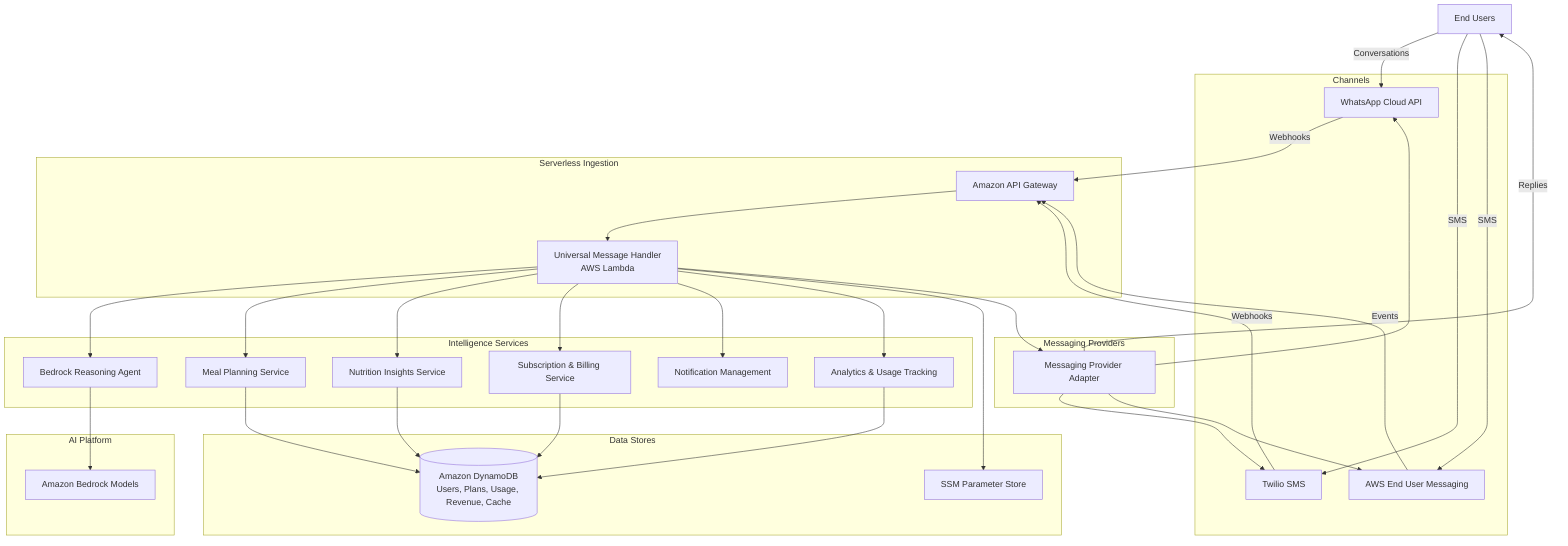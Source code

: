 graph TD
    User[End Users]

    subgraph "Channels"
        direction TB
        WhatsApp[WhatsApp Cloud API]
        Twilio[Twilio SMS]
        AWSMessaging[AWS End User Messaging]
    end

    subgraph "Serverless Ingestion"
        APIGW[Amazon API Gateway]
        Handler[Universal Message Handler<br/>AWS Lambda]
    end

    subgraph "Intelligence Services"
        Agent[Bedrock Reasoning Agent]
        MealService[Meal Planning Service]
        NutritionService[Nutrition Insights Service]
        SubscriptionService[Subscription & Billing Service]
        Notifications[Notification Management]
        AnalyticsService[Analytics & Usage Tracking]
    end

    subgraph "Data Stores"
        Dynamo[(Amazon DynamoDB<br/>Users, Plans, Usage, Revenue, Cache)]
        ParameterStore[SSM Parameter Store]
    end

    subgraph "AI Platform"
        Bedrock[Amazon Bedrock Models]
    end

    subgraph "Messaging Providers"
        PlatformAdapter[Messaging Provider Adapter]
    end

    User -->|Conversations| WhatsApp
    User -->|SMS| Twilio
    User -->|SMS| AWSMessaging

    WhatsApp -->|Webhooks| APIGW
    Twilio -->|Webhooks| APIGW
    AWSMessaging -->|Events| APIGW

    APIGW --> Handler

    Handler --> Agent
    Agent --> Bedrock

    Handler --> MealService
    Handler --> NutritionService
    Handler --> SubscriptionService
    Handler --> Notifications
    Handler --> AnalyticsService

    MealService --> Dynamo
    NutritionService --> Dynamo
    SubscriptionService --> Dynamo
    AnalyticsService --> Dynamo

    Handler --> ParameterStore

    Handler --> PlatformAdapter
    PlatformAdapter --> WhatsApp
    PlatformAdapter --> Twilio
    PlatformAdapter --> AWSMessaging
    PlatformAdapter -->|Replies| User
